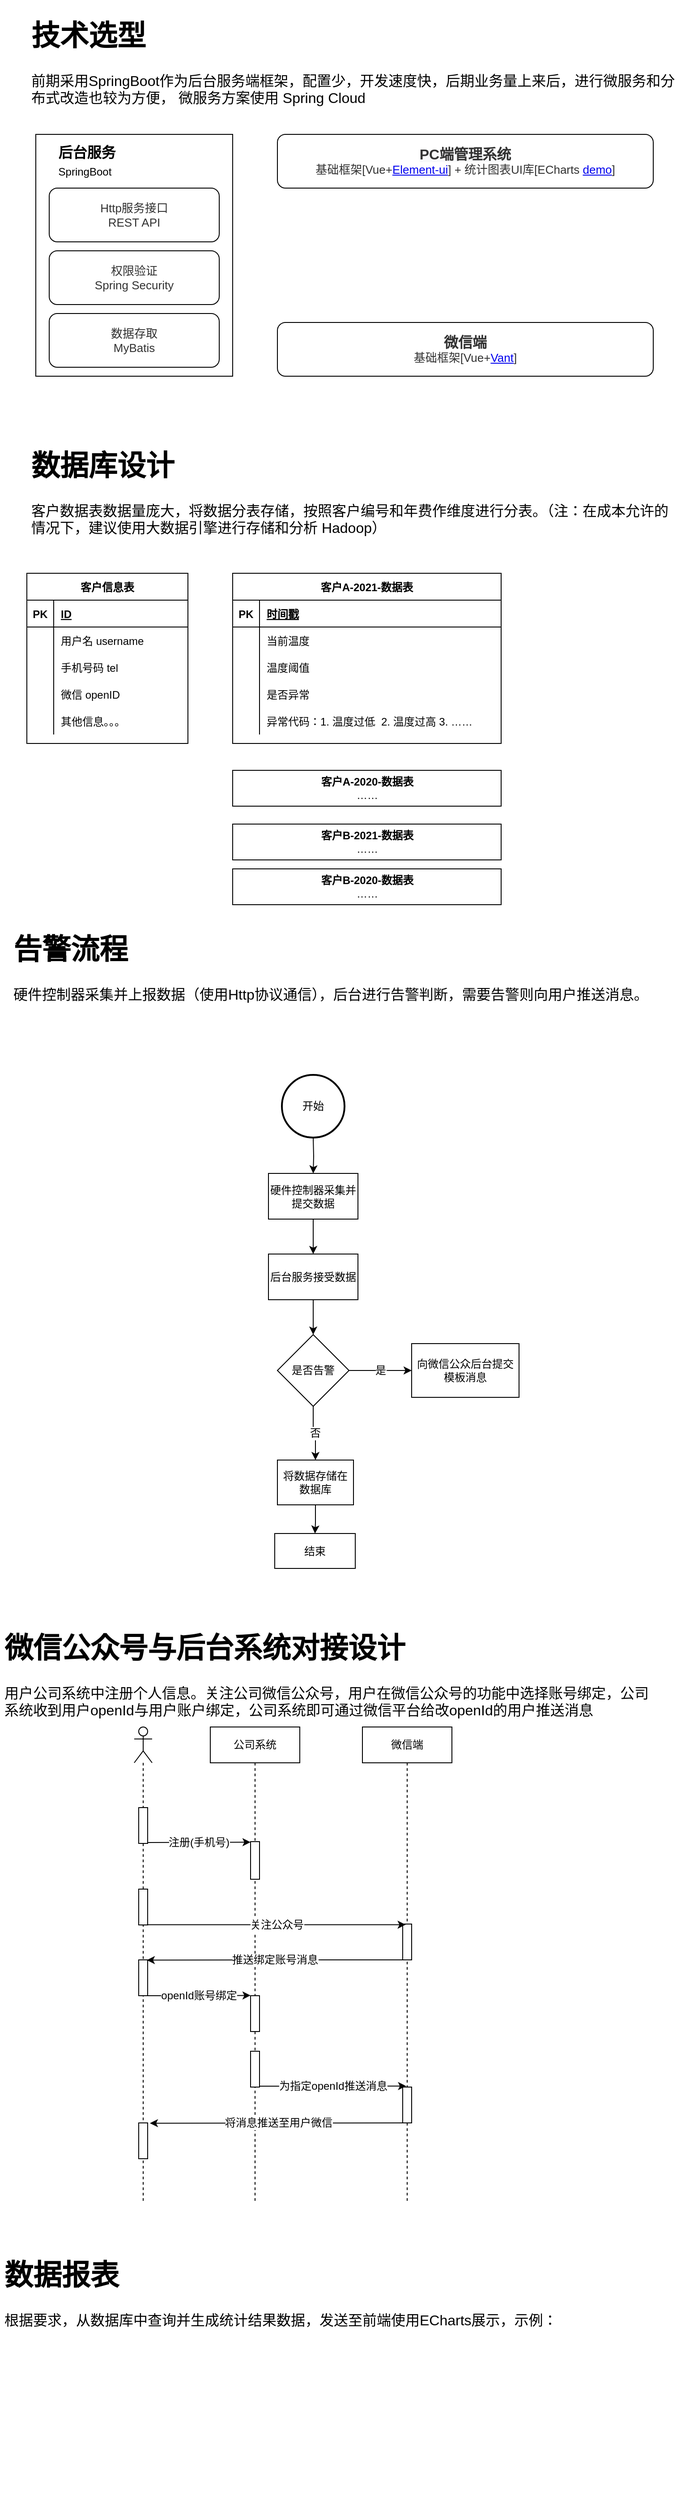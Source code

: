 <mxfile version="14.4.3" type="github">
  <diagram id="JHaTWVX0i-lWZitRwSfC" name="Page-1">
    <mxGraphModel dx="1185" dy="1783" grid="1" gridSize="10" guides="1" tooltips="1" connect="1" arrows="1" fold="1" page="1" pageScale="1" pageWidth="827" pageHeight="1169" math="0" shadow="0">
      <root>
        <mxCell id="0" />
        <mxCell id="1" parent="0" />
        <mxCell id="ALFkqxRXxDszs7MNfKY9-43" value="" style="rounded=0;whiteSpace=wrap;html=1;" vertex="1" parent="1">
          <mxGeometry x="70" y="100" width="220" height="270" as="geometry" />
        </mxCell>
        <mxCell id="fmQV6IIz-ANYhuj0cnn7-2" value="客户信息表" style="shape=table;startSize=30;container=1;collapsible=1;childLayout=tableLayout;fixedRows=1;rowLines=0;fontStyle=1;align=center;resizeLast=1;" parent="1" vertex="1">
          <mxGeometry x="60" y="590" width="180" height="190" as="geometry" />
        </mxCell>
        <mxCell id="fmQV6IIz-ANYhuj0cnn7-3" value="" style="shape=partialRectangle;collapsible=0;dropTarget=0;pointerEvents=0;fillColor=none;top=0;left=0;bottom=1;right=0;points=[[0,0.5],[1,0.5]];portConstraint=eastwest;" parent="fmQV6IIz-ANYhuj0cnn7-2" vertex="1">
          <mxGeometry y="30" width="180" height="30" as="geometry" />
        </mxCell>
        <mxCell id="fmQV6IIz-ANYhuj0cnn7-4" value="PK" style="shape=partialRectangle;connectable=0;fillColor=none;top=0;left=0;bottom=0;right=0;fontStyle=1;overflow=hidden;" parent="fmQV6IIz-ANYhuj0cnn7-3" vertex="1">
          <mxGeometry width="30" height="30" as="geometry" />
        </mxCell>
        <mxCell id="fmQV6IIz-ANYhuj0cnn7-5" value="ID" style="shape=partialRectangle;connectable=0;fillColor=none;top=0;left=0;bottom=0;right=0;align=left;spacingLeft=6;fontStyle=5;overflow=hidden;" parent="fmQV6IIz-ANYhuj0cnn7-3" vertex="1">
          <mxGeometry x="30" width="150" height="30" as="geometry" />
        </mxCell>
        <mxCell id="fmQV6IIz-ANYhuj0cnn7-6" value="" style="shape=partialRectangle;collapsible=0;dropTarget=0;pointerEvents=0;fillColor=none;top=0;left=0;bottom=0;right=0;points=[[0,0.5],[1,0.5]];portConstraint=eastwest;" parent="fmQV6IIz-ANYhuj0cnn7-2" vertex="1">
          <mxGeometry y="60" width="180" height="30" as="geometry" />
        </mxCell>
        <mxCell id="fmQV6IIz-ANYhuj0cnn7-7" value="" style="shape=partialRectangle;connectable=0;fillColor=none;top=0;left=0;bottom=0;right=0;editable=1;overflow=hidden;" parent="fmQV6IIz-ANYhuj0cnn7-6" vertex="1">
          <mxGeometry width="30" height="30" as="geometry" />
        </mxCell>
        <mxCell id="fmQV6IIz-ANYhuj0cnn7-8" value="用户名 username" style="shape=partialRectangle;connectable=0;fillColor=none;top=0;left=0;bottom=0;right=0;align=left;spacingLeft=6;overflow=hidden;" parent="fmQV6IIz-ANYhuj0cnn7-6" vertex="1">
          <mxGeometry x="30" width="150" height="30" as="geometry" />
        </mxCell>
        <mxCell id="fmQV6IIz-ANYhuj0cnn7-9" value="" style="shape=partialRectangle;collapsible=0;dropTarget=0;pointerEvents=0;fillColor=none;top=0;left=0;bottom=0;right=0;points=[[0,0.5],[1,0.5]];portConstraint=eastwest;" parent="fmQV6IIz-ANYhuj0cnn7-2" vertex="1">
          <mxGeometry y="90" width="180" height="30" as="geometry" />
        </mxCell>
        <mxCell id="fmQV6IIz-ANYhuj0cnn7-10" value="" style="shape=partialRectangle;connectable=0;fillColor=none;top=0;left=0;bottom=0;right=0;editable=1;overflow=hidden;" parent="fmQV6IIz-ANYhuj0cnn7-9" vertex="1">
          <mxGeometry width="30" height="30" as="geometry" />
        </mxCell>
        <mxCell id="fmQV6IIz-ANYhuj0cnn7-11" value="手机号码 tel" style="shape=partialRectangle;connectable=0;fillColor=none;top=0;left=0;bottom=0;right=0;align=left;spacingLeft=6;overflow=hidden;" parent="fmQV6IIz-ANYhuj0cnn7-9" vertex="1">
          <mxGeometry x="30" width="150" height="30" as="geometry" />
        </mxCell>
        <mxCell id="fmQV6IIz-ANYhuj0cnn7-12" value="" style="shape=partialRectangle;collapsible=0;dropTarget=0;pointerEvents=0;fillColor=none;top=0;left=0;bottom=0;right=0;points=[[0,0.5],[1,0.5]];portConstraint=eastwest;" parent="fmQV6IIz-ANYhuj0cnn7-2" vertex="1">
          <mxGeometry y="120" width="180" height="30" as="geometry" />
        </mxCell>
        <mxCell id="fmQV6IIz-ANYhuj0cnn7-13" value="" style="shape=partialRectangle;connectable=0;fillColor=none;top=0;left=0;bottom=0;right=0;editable=1;overflow=hidden;" parent="fmQV6IIz-ANYhuj0cnn7-12" vertex="1">
          <mxGeometry width="30" height="30" as="geometry" />
        </mxCell>
        <mxCell id="fmQV6IIz-ANYhuj0cnn7-14" value="微信 openID" style="shape=partialRectangle;connectable=0;fillColor=none;top=0;left=0;bottom=0;right=0;align=left;spacingLeft=6;overflow=hidden;" parent="fmQV6IIz-ANYhuj0cnn7-12" vertex="1">
          <mxGeometry x="30" width="150" height="30" as="geometry" />
        </mxCell>
        <mxCell id="ALFkqxRXxDszs7MNfKY9-1" value="" style="shape=partialRectangle;collapsible=0;dropTarget=0;pointerEvents=0;fillColor=none;top=0;left=0;bottom=0;right=0;points=[[0,0.5],[1,0.5]];portConstraint=eastwest;" vertex="1" parent="fmQV6IIz-ANYhuj0cnn7-2">
          <mxGeometry y="150" width="180" height="30" as="geometry" />
        </mxCell>
        <mxCell id="ALFkqxRXxDszs7MNfKY9-2" value="" style="shape=partialRectangle;connectable=0;fillColor=none;top=0;left=0;bottom=0;right=0;editable=1;overflow=hidden;" vertex="1" parent="ALFkqxRXxDszs7MNfKY9-1">
          <mxGeometry width="30" height="30" as="geometry" />
        </mxCell>
        <mxCell id="ALFkqxRXxDszs7MNfKY9-3" value="其他信息。。。" style="shape=partialRectangle;connectable=0;fillColor=none;top=0;left=0;bottom=0;right=0;align=left;spacingLeft=6;overflow=hidden;" vertex="1" parent="ALFkqxRXxDszs7MNfKY9-1">
          <mxGeometry x="30" width="150" height="30" as="geometry" />
        </mxCell>
        <mxCell id="fmQV6IIz-ANYhuj0cnn7-15" value="&lt;div style=&quot;resize: none ; outline: 0px ; font-size: 13px ; color: rgb(50 , 50 , 50)&quot;&gt;&lt;font style=&quot;vertical-align: inherit&quot;&gt;&lt;font style=&quot;vertical-align: inherit&quot;&gt;Http服务接口&lt;/font&gt;&lt;/font&gt;&lt;/div&gt;&lt;span style=&quot;color: rgb(50 , 50 , 50) ; font-size: 13px ; background-color: rgba(255 , 255 , 255 , 0.01)&quot;&gt;&lt;font style=&quot;vertical-align: inherit&quot;&gt;&lt;font style=&quot;vertical-align: inherit&quot;&gt;REST API&lt;/font&gt;&lt;/font&gt;&lt;/span&gt;" style="rounded=1;whiteSpace=wrap;html=1;" parent="1" vertex="1">
          <mxGeometry x="85" y="160" width="190" height="60" as="geometry" />
        </mxCell>
        <mxCell id="fmQV6IIz-ANYhuj0cnn7-16" value="&lt;div style=&quot;resize: none ; outline: 0px ; font-size: 13px ; color: rgb(50 , 50 , 50)&quot;&gt;&lt;span style=&quot;background-color: rgba(255 , 255 , 255 , 0.01)&quot;&gt;&lt;font style=&quot;vertical-align: inherit&quot;&gt;&lt;font style=&quot;vertical-align: inherit&quot;&gt;权限验证&lt;/font&gt;&lt;/font&gt;&lt;/span&gt;&lt;div style=&quot;resize: none ; outline: 0px&quot;&gt;Spring Security&lt;/div&gt;&lt;/div&gt;" style="rounded=1;whiteSpace=wrap;html=1;" parent="1" vertex="1">
          <mxGeometry x="85" y="230" width="190" height="60" as="geometry" />
        </mxCell>
        <mxCell id="fmQV6IIz-ANYhuj0cnn7-17" value="&lt;div style=&quot;resize: none ; outline: 0px ; font-size: 13px ; color: rgb(50 , 50 , 50)&quot;&gt;&lt;span style=&quot;background-color: rgba(255 , 255 , 255 , 0.01)&quot;&gt;数据存取&lt;/span&gt;&lt;br&gt;&lt;div style=&quot;resize: none ; outline: 0px&quot;&gt;MyBatis&lt;/div&gt;&lt;/div&gt;" style="rounded=1;whiteSpace=wrap;html=1;" parent="1" vertex="1">
          <mxGeometry x="85" y="300" width="190" height="60" as="geometry" />
        </mxCell>
        <mxCell id="ALFkqxRXxDszs7MNfKY9-4" value="客户A-2021-数据表" style="shape=table;startSize=30;container=1;collapsible=1;childLayout=tableLayout;fixedRows=1;rowLines=0;fontStyle=1;align=center;resizeLast=1;" vertex="1" parent="1">
          <mxGeometry x="290" y="590" width="300" height="190" as="geometry" />
        </mxCell>
        <mxCell id="ALFkqxRXxDszs7MNfKY9-5" value="" style="shape=partialRectangle;collapsible=0;dropTarget=0;pointerEvents=0;fillColor=none;top=0;left=0;bottom=1;right=0;points=[[0,0.5],[1,0.5]];portConstraint=eastwest;" vertex="1" parent="ALFkqxRXxDszs7MNfKY9-4">
          <mxGeometry y="30" width="300" height="30" as="geometry" />
        </mxCell>
        <mxCell id="ALFkqxRXxDszs7MNfKY9-6" value="PK" style="shape=partialRectangle;connectable=0;fillColor=none;top=0;left=0;bottom=0;right=0;fontStyle=1;overflow=hidden;" vertex="1" parent="ALFkqxRXxDszs7MNfKY9-5">
          <mxGeometry width="30" height="30" as="geometry" />
        </mxCell>
        <mxCell id="ALFkqxRXxDszs7MNfKY9-7" value="时间戳" style="shape=partialRectangle;connectable=0;fillColor=none;top=0;left=0;bottom=0;right=0;align=left;spacingLeft=6;fontStyle=5;overflow=hidden;" vertex="1" parent="ALFkqxRXxDszs7MNfKY9-5">
          <mxGeometry x="30" width="270" height="30" as="geometry" />
        </mxCell>
        <mxCell id="ALFkqxRXxDszs7MNfKY9-8" value="" style="shape=partialRectangle;collapsible=0;dropTarget=0;pointerEvents=0;fillColor=none;top=0;left=0;bottom=0;right=0;points=[[0,0.5],[1,0.5]];portConstraint=eastwest;" vertex="1" parent="ALFkqxRXxDszs7MNfKY9-4">
          <mxGeometry y="60" width="300" height="30" as="geometry" />
        </mxCell>
        <mxCell id="ALFkqxRXxDszs7MNfKY9-9" value="" style="shape=partialRectangle;connectable=0;fillColor=none;top=0;left=0;bottom=0;right=0;editable=1;overflow=hidden;" vertex="1" parent="ALFkqxRXxDszs7MNfKY9-8">
          <mxGeometry width="30" height="30" as="geometry" />
        </mxCell>
        <mxCell id="ALFkqxRXxDszs7MNfKY9-10" value="当前温度" style="shape=partialRectangle;connectable=0;fillColor=none;top=0;left=0;bottom=0;right=0;align=left;spacingLeft=6;overflow=hidden;" vertex="1" parent="ALFkqxRXxDszs7MNfKY9-8">
          <mxGeometry x="30" width="270" height="30" as="geometry" />
        </mxCell>
        <mxCell id="ALFkqxRXxDszs7MNfKY9-11" value="" style="shape=partialRectangle;collapsible=0;dropTarget=0;pointerEvents=0;fillColor=none;top=0;left=0;bottom=0;right=0;points=[[0,0.5],[1,0.5]];portConstraint=eastwest;" vertex="1" parent="ALFkqxRXxDszs7MNfKY9-4">
          <mxGeometry y="90" width="300" height="30" as="geometry" />
        </mxCell>
        <mxCell id="ALFkqxRXxDszs7MNfKY9-12" value="" style="shape=partialRectangle;connectable=0;fillColor=none;top=0;left=0;bottom=0;right=0;editable=1;overflow=hidden;" vertex="1" parent="ALFkqxRXxDszs7MNfKY9-11">
          <mxGeometry width="30" height="30" as="geometry" />
        </mxCell>
        <mxCell id="ALFkqxRXxDszs7MNfKY9-13" value="温度阈值" style="shape=partialRectangle;connectable=0;fillColor=none;top=0;left=0;bottom=0;right=0;align=left;spacingLeft=6;overflow=hidden;" vertex="1" parent="ALFkqxRXxDszs7MNfKY9-11">
          <mxGeometry x="30" width="270" height="30" as="geometry" />
        </mxCell>
        <mxCell id="ALFkqxRXxDszs7MNfKY9-14" value="" style="shape=partialRectangle;collapsible=0;dropTarget=0;pointerEvents=0;fillColor=none;top=0;left=0;bottom=0;right=0;points=[[0,0.5],[1,0.5]];portConstraint=eastwest;" vertex="1" parent="ALFkqxRXxDszs7MNfKY9-4">
          <mxGeometry y="120" width="300" height="30" as="geometry" />
        </mxCell>
        <mxCell id="ALFkqxRXxDszs7MNfKY9-15" value="" style="shape=partialRectangle;connectable=0;fillColor=none;top=0;left=0;bottom=0;right=0;editable=1;overflow=hidden;" vertex="1" parent="ALFkqxRXxDszs7MNfKY9-14">
          <mxGeometry width="30" height="30" as="geometry" />
        </mxCell>
        <mxCell id="ALFkqxRXxDszs7MNfKY9-16" value="是否异常" style="shape=partialRectangle;connectable=0;fillColor=none;top=0;left=0;bottom=0;right=0;align=left;spacingLeft=6;overflow=hidden;" vertex="1" parent="ALFkqxRXxDszs7MNfKY9-14">
          <mxGeometry x="30" width="270" height="30" as="geometry" />
        </mxCell>
        <mxCell id="ALFkqxRXxDszs7MNfKY9-17" value="" style="shape=partialRectangle;collapsible=0;dropTarget=0;pointerEvents=0;fillColor=none;top=0;left=0;bottom=0;right=0;points=[[0,0.5],[1,0.5]];portConstraint=eastwest;" vertex="1" parent="ALFkqxRXxDszs7MNfKY9-4">
          <mxGeometry y="150" width="300" height="30" as="geometry" />
        </mxCell>
        <mxCell id="ALFkqxRXxDszs7MNfKY9-18" value="" style="shape=partialRectangle;connectable=0;fillColor=none;top=0;left=0;bottom=0;right=0;editable=1;overflow=hidden;" vertex="1" parent="ALFkqxRXxDszs7MNfKY9-17">
          <mxGeometry width="30" height="30" as="geometry" />
        </mxCell>
        <mxCell id="ALFkqxRXxDszs7MNfKY9-19" value="异常代码：1. 温度过低  2. 温度过高 3. ……" style="shape=partialRectangle;connectable=0;fillColor=none;top=0;left=0;bottom=0;right=0;align=left;spacingLeft=6;overflow=hidden;" vertex="1" parent="ALFkqxRXxDszs7MNfKY9-17">
          <mxGeometry x="30" width="270" height="30" as="geometry" />
        </mxCell>
        <mxCell id="ALFkqxRXxDszs7MNfKY9-36" value="&lt;b&gt;客户A-2020-数据表&lt;/b&gt;&lt;br&gt;……" style="html=1;" vertex="1" parent="1">
          <mxGeometry x="290" y="810" width="300" height="40" as="geometry" />
        </mxCell>
        <mxCell id="ALFkqxRXxDszs7MNfKY9-37" value="&lt;b&gt;客户B-2021-数据表&lt;/b&gt;&lt;br&gt;……" style="html=1;" vertex="1" parent="1">
          <mxGeometry x="290" y="870" width="300" height="40" as="geometry" />
        </mxCell>
        <mxCell id="ALFkqxRXxDszs7MNfKY9-38" value="&lt;b&gt;客户B-2020-数据表&lt;/b&gt;&lt;br&gt;……" style="html=1;" vertex="1" parent="1">
          <mxGeometry x="290" y="920" width="300" height="40" as="geometry" />
        </mxCell>
        <mxCell id="ALFkqxRXxDszs7MNfKY9-40" value="&lt;div style=&quot;resize: none ; outline: 0px ; font-size: 13px ; color: rgb(50 , 50 , 50)&quot;&gt;&lt;/div&gt;&lt;font style=&quot;vertical-align: inherit&quot;&gt;&lt;font style=&quot;vertical-align: inherit&quot;&gt;&lt;span style=&quot;color: rgb(50 , 50 , 50) ; background-color: rgb(248 , 249 , 250)&quot;&gt;&lt;b&gt;&lt;font style=&quot;font-size: 16px&quot;&gt;PC端管理系统&lt;/font&gt;&lt;/b&gt;&lt;/span&gt;&lt;br&gt;&lt;span style=&quot;background-color: rgba(255 , 255 , 255 , 0.01)&quot;&gt;&lt;font color=&quot;#323232&quot;&gt;&lt;span style=&quot;font-size: 13px&quot;&gt;基础框架[Vue+&lt;a href=&quot;https://element.faas.ele.me/#/zh-CN&quot;&gt;Element-ui&lt;/a&gt;] + 统计图表UI库[ECharts&amp;nbsp;&lt;a href=&quot;data:page/id,JHaTWVX0i-lWZitRwSfC&quot;&gt;demo&lt;/a&gt;]&lt;/span&gt;&lt;/font&gt;&lt;br&gt;&lt;/span&gt;&lt;/font&gt;&lt;/font&gt;" style="rounded=1;whiteSpace=wrap;html=1;" vertex="1" parent="1">
          <mxGeometry x="340" y="100" width="420" height="60" as="geometry" />
        </mxCell>
        <mxCell id="ALFkqxRXxDszs7MNfKY9-41" value="&lt;div style=&quot;resize: none ; outline: 0px ; font-size: 13px ; color: rgb(50 , 50 , 50)&quot;&gt;&lt;/div&gt;&lt;font style=&quot;vertical-align: inherit&quot;&gt;&lt;font style=&quot;vertical-align: inherit&quot;&gt;&lt;font color=&quot;#323232&quot;&gt;&lt;span style=&quot;font-size: 16px&quot;&gt;&lt;b&gt;微信端&lt;/b&gt;&lt;/span&gt;&lt;/font&gt;&lt;br&gt;&lt;span style=&quot;background-color: rgba(255 , 255 , 255 , 0.01)&quot;&gt;&lt;font color=&quot;#323232&quot;&gt;&lt;span style=&quot;font-size: 13px&quot;&gt;基础框架[Vue+&lt;a href=&quot;https://vant-contrib.gitee.io/vant-weapp/#/intro&quot;&gt;Vant&lt;/a&gt;]&lt;/span&gt;&lt;/font&gt;&lt;br&gt;&lt;/span&gt;&lt;/font&gt;&lt;/font&gt;" style="rounded=1;whiteSpace=wrap;html=1;" vertex="1" parent="1">
          <mxGeometry x="340" y="310" width="420" height="60" as="geometry" />
        </mxCell>
        <mxCell id="ALFkqxRXxDszs7MNfKY9-44" value="&amp;nbsp;后台服务&lt;br&gt;&lt;span style=&quot;font-weight: normal&quot;&gt;&lt;font style=&quot;font-size: 12px&quot;&gt;SpringBoot&lt;/font&gt;&lt;/span&gt;" style="text;html=1;strokeColor=none;fillColor=none;align=center;verticalAlign=middle;whiteSpace=wrap;rounded=0;fontSize=16;fontStyle=1" vertex="1" parent="1">
          <mxGeometry x="70" y="120" width="110" height="20" as="geometry" />
        </mxCell>
        <mxCell id="ALFkqxRXxDszs7MNfKY9-46" value="&lt;h1&gt;数据库设计&lt;/h1&gt;&lt;p&gt;客户数据表数据量庞大，将数据分表存储，按照客户编号和年费作维度进行分表。（注：在成本允许的情况下，建议使用大数据引擎进行存储和分析 Hadoop）&lt;/p&gt;" style="text;html=1;strokeColor=none;fillColor=none;spacing=5;spacingTop=-20;whiteSpace=wrap;overflow=hidden;rounded=0;fontSize=16;" vertex="1" parent="1">
          <mxGeometry x="60" y="440" width="730" height="120" as="geometry" />
        </mxCell>
        <mxCell id="ALFkqxRXxDszs7MNfKY9-47" value="&lt;h1&gt;技术选型&lt;/h1&gt;&lt;p&gt;前期采用SpringBoot作为后台服务端框架，配置少，开发速度快，后期业务量上来后，进行微服务和分布式改造也较为方便， 微服务方案使用 Spring Cloud&lt;/p&gt;" style="text;html=1;strokeColor=none;fillColor=none;spacing=5;spacingTop=-20;whiteSpace=wrap;overflow=hidden;rounded=0;fontSize=16;" vertex="1" parent="1">
          <mxGeometry x="60" y="-40" width="730" height="120" as="geometry" />
        </mxCell>
        <mxCell id="ALFkqxRXxDszs7MNfKY9-48" value="&lt;h1&gt;告警流程&lt;/h1&gt;&lt;p&gt;硬件控制器采集并上报数据（使用Http协议通信），后台进行告警判断，需要告警则向用户推送消息。&lt;/p&gt;" style="text;html=1;strokeColor=none;fillColor=none;spacing=5;spacingTop=-20;whiteSpace=wrap;overflow=hidden;rounded=0;fontSize=16;" vertex="1" parent="1">
          <mxGeometry x="40" y="980" width="730" height="120" as="geometry" />
        </mxCell>
        <mxCell id="ALFkqxRXxDszs7MNfKY9-83" style="edgeStyle=orthogonalEdgeStyle;rounded=0;orthogonalLoop=1;jettySize=auto;html=1;exitX=0.5;exitY=1;exitDx=0;exitDy=0;fontSize=12;" edge="1" parent="1" target="ALFkqxRXxDszs7MNfKY9-81">
          <mxGeometry relative="1" as="geometry">
            <mxPoint x="380" y="1220" as="sourcePoint" />
          </mxGeometry>
        </mxCell>
        <mxCell id="ALFkqxRXxDszs7MNfKY9-87" value="" style="edgeStyle=orthogonalEdgeStyle;rounded=0;orthogonalLoop=1;jettySize=auto;html=1;fontSize=12;" edge="1" parent="1" source="ALFkqxRXxDszs7MNfKY9-81" target="ALFkqxRXxDszs7MNfKY9-86">
          <mxGeometry relative="1" as="geometry" />
        </mxCell>
        <mxCell id="ALFkqxRXxDszs7MNfKY9-81" value="硬件控制器采集并提交数据" style="rounded=0;whiteSpace=wrap;html=1;fontSize=12;" vertex="1" parent="1">
          <mxGeometry x="330" y="1260" width="100" height="51" as="geometry" />
        </mxCell>
        <mxCell id="ALFkqxRXxDszs7MNfKY9-89" value="" style="edgeStyle=orthogonalEdgeStyle;rounded=0;orthogonalLoop=1;jettySize=auto;html=1;fontSize=12;" edge="1" parent="1" source="ALFkqxRXxDszs7MNfKY9-86" target="ALFkqxRXxDszs7MNfKY9-88">
          <mxGeometry relative="1" as="geometry" />
        </mxCell>
        <mxCell id="ALFkqxRXxDszs7MNfKY9-86" value="后台服务接受数据" style="rounded=0;whiteSpace=wrap;html=1;fontSize=12;" vertex="1" parent="1">
          <mxGeometry x="330" y="1350" width="100" height="51" as="geometry" />
        </mxCell>
        <mxCell id="ALFkqxRXxDszs7MNfKY9-91" value="是" style="edgeStyle=orthogonalEdgeStyle;rounded=0;orthogonalLoop=1;jettySize=auto;html=1;fontSize=12;" edge="1" parent="1" source="ALFkqxRXxDszs7MNfKY9-88" target="ALFkqxRXxDszs7MNfKY9-90">
          <mxGeometry relative="1" as="geometry" />
        </mxCell>
        <mxCell id="ALFkqxRXxDszs7MNfKY9-94" value="否" style="edgeStyle=orthogonalEdgeStyle;rounded=0;orthogonalLoop=1;jettySize=auto;html=1;fontSize=12;" edge="1" parent="1" source="ALFkqxRXxDszs7MNfKY9-88" target="ALFkqxRXxDszs7MNfKY9-93">
          <mxGeometry relative="1" as="geometry" />
        </mxCell>
        <mxCell id="ALFkqxRXxDszs7MNfKY9-88" value="是否告警" style="rhombus;whiteSpace=wrap;html=1;rounded=0;" vertex="1" parent="1">
          <mxGeometry x="340" y="1440" width="80" height="80" as="geometry" />
        </mxCell>
        <mxCell id="ALFkqxRXxDszs7MNfKY9-90" value="向微信公众后台提交模板消息" style="whiteSpace=wrap;html=1;rounded=0;" vertex="1" parent="1">
          <mxGeometry x="490" y="1450" width="120" height="60" as="geometry" />
        </mxCell>
        <mxCell id="ALFkqxRXxDszs7MNfKY9-99" value="" style="edgeStyle=orthogonalEdgeStyle;rounded=0;orthogonalLoop=1;jettySize=auto;html=1;fontSize=12;" edge="1" parent="1" source="ALFkqxRXxDszs7MNfKY9-93" target="ALFkqxRXxDszs7MNfKY9-98">
          <mxGeometry relative="1" as="geometry" />
        </mxCell>
        <mxCell id="ALFkqxRXxDszs7MNfKY9-93" value="将数据存储在数据库" style="whiteSpace=wrap;html=1;rounded=0;" vertex="1" parent="1">
          <mxGeometry x="340" y="1580" width="85" height="50" as="geometry" />
        </mxCell>
        <mxCell id="ALFkqxRXxDszs7MNfKY9-97" value="开始" style="strokeWidth=2;html=1;shape=mxgraph.flowchart.start_2;whiteSpace=wrap;fontSize=12;" vertex="1" parent="1">
          <mxGeometry x="345" y="1150" width="70" height="70" as="geometry" />
        </mxCell>
        <mxCell id="ALFkqxRXxDszs7MNfKY9-98" value="结束" style="whiteSpace=wrap;html=1;rounded=0;" vertex="1" parent="1">
          <mxGeometry x="337" y="1662" width="90" height="39" as="geometry" />
        </mxCell>
        <mxCell id="ALFkqxRXxDszs7MNfKY9-100" value="&lt;h1&gt;微信公众号与后台系统对接设计&lt;/h1&gt;&lt;p&gt;用户公司系统中注册个人信息。关注公司微信公众号，用户在微信公众号的功能中选择账号绑定，公司系统收到用户openId与用户账户绑定，公司系统即可通过微信平台给改openId的用户推送消息&lt;/p&gt;" style="text;html=1;strokeColor=none;fillColor=none;spacing=5;spacingTop=-20;whiteSpace=wrap;overflow=hidden;rounded=0;fontSize=16;" vertex="1" parent="1">
          <mxGeometry x="30" y="1760" width="730" height="120" as="geometry" />
        </mxCell>
        <mxCell id="ALFkqxRXxDszs7MNfKY9-107" value="注册(手机号)" style="edgeStyle=orthogonalEdgeStyle;rounded=0;orthogonalLoop=1;jettySize=auto;html=1;entryX=0;entryY=0.015;entryDx=0;entryDy=0;entryPerimeter=0;fontSize=12;" edge="1" parent="1" target="ALFkqxRXxDszs7MNfKY9-106">
          <mxGeometry relative="1" as="geometry">
            <mxPoint x="195" y="2007" as="sourcePoint" />
            <Array as="points">
              <mxPoint x="310" y="2007" />
            </Array>
          </mxGeometry>
        </mxCell>
        <mxCell id="ALFkqxRXxDszs7MNfKY9-102" value="公司系统" style="shape=umlLifeline;perimeter=lifelinePerimeter;whiteSpace=wrap;html=1;container=1;collapsible=0;recursiveResize=0;outlineConnect=0;fontSize=12;" vertex="1" parent="1">
          <mxGeometry x="265" y="1878" width="100" height="532" as="geometry" />
        </mxCell>
        <mxCell id="ALFkqxRXxDszs7MNfKY9-106" value="" style="html=1;points=[];perimeter=orthogonalPerimeter;fontSize=12;" vertex="1" parent="ALFkqxRXxDszs7MNfKY9-102">
          <mxGeometry x="45" y="128" width="10" height="42" as="geometry" />
        </mxCell>
        <mxCell id="ALFkqxRXxDszs7MNfKY9-116" value="" style="html=1;points=[];perimeter=orthogonalPerimeter;fontSize=12;" vertex="1" parent="ALFkqxRXxDszs7MNfKY9-102">
          <mxGeometry x="45" y="300" width="10" height="40" as="geometry" />
        </mxCell>
        <mxCell id="ALFkqxRXxDszs7MNfKY9-118" value="" style="html=1;points=[];perimeter=orthogonalPerimeter;fontSize=12;" vertex="1" parent="ALFkqxRXxDszs7MNfKY9-102">
          <mxGeometry x="45" y="362" width="10" height="40" as="geometry" />
        </mxCell>
        <mxCell id="ALFkqxRXxDszs7MNfKY9-103" value="微信端" style="shape=umlLifeline;perimeter=lifelinePerimeter;whiteSpace=wrap;html=1;container=1;collapsible=0;recursiveResize=0;outlineConnect=0;fontSize=12;" vertex="1" parent="1">
          <mxGeometry x="435" y="1878" width="100" height="532" as="geometry" />
        </mxCell>
        <mxCell id="ALFkqxRXxDszs7MNfKY9-112" value="" style="html=1;points=[];perimeter=orthogonalPerimeter;fontSize=12;" vertex="1" parent="ALFkqxRXxDszs7MNfKY9-103">
          <mxGeometry x="45" y="220" width="10" height="40" as="geometry" />
        </mxCell>
        <mxCell id="ALFkqxRXxDszs7MNfKY9-119" value="" style="html=1;points=[];perimeter=orthogonalPerimeter;fontSize=12;" vertex="1" parent="ALFkqxRXxDszs7MNfKY9-103">
          <mxGeometry x="45" y="402" width="10" height="40" as="geometry" />
        </mxCell>
        <mxCell id="ALFkqxRXxDszs7MNfKY9-108" value="" style="shape=umlLifeline;participant=umlActor;perimeter=lifelinePerimeter;whiteSpace=wrap;html=1;container=1;collapsible=0;recursiveResize=0;verticalAlign=top;spacingTop=36;outlineConnect=0;fontSize=12;" vertex="1" parent="1">
          <mxGeometry x="180" y="1878" width="20" height="532" as="geometry" />
        </mxCell>
        <mxCell id="ALFkqxRXxDszs7MNfKY9-109" value="" style="html=1;points=[];perimeter=orthogonalPerimeter;fontSize=12;" vertex="1" parent="ALFkqxRXxDszs7MNfKY9-108">
          <mxGeometry x="5" y="90" width="10" height="40" as="geometry" />
        </mxCell>
        <mxCell id="ALFkqxRXxDszs7MNfKY9-110" value="" style="html=1;points=[];perimeter=orthogonalPerimeter;fontSize=12;" vertex="1" parent="ALFkqxRXxDszs7MNfKY9-108">
          <mxGeometry x="5" y="181" width="10" height="40" as="geometry" />
        </mxCell>
        <mxCell id="ALFkqxRXxDszs7MNfKY9-113" value="关注公众号" style="edgeStyle=orthogonalEdgeStyle;rounded=0;orthogonalLoop=1;jettySize=auto;html=1;entryX=0.333;entryY=0.018;entryDx=0;entryDy=0;entryPerimeter=0;fontSize=12;" edge="1" parent="1" source="ALFkqxRXxDszs7MNfKY9-110" target="ALFkqxRXxDszs7MNfKY9-112">
          <mxGeometry relative="1" as="geometry">
            <Array as="points">
              <mxPoint x="190" y="2099" />
              <mxPoint x="475" y="2099" />
            </Array>
          </mxGeometry>
        </mxCell>
        <mxCell id="ALFkqxRXxDszs7MNfKY9-117" value="openId账号绑定" style="edgeStyle=orthogonalEdgeStyle;rounded=0;orthogonalLoop=1;jettySize=auto;html=1;entryX=0;entryY=-0.007;entryDx=0;entryDy=0;entryPerimeter=0;fontSize=12;" edge="1" parent="1" source="ALFkqxRXxDszs7MNfKY9-114" target="ALFkqxRXxDszs7MNfKY9-116">
          <mxGeometry relative="1" as="geometry">
            <Array as="points">
              <mxPoint x="245" y="2178" />
              <mxPoint x="245" y="2178" />
            </Array>
          </mxGeometry>
        </mxCell>
        <mxCell id="ALFkqxRXxDszs7MNfKY9-114" value="" style="html=1;points=[];perimeter=orthogonalPerimeter;fontSize=12;" vertex="1" parent="1">
          <mxGeometry x="185" y="2138" width="10" height="40" as="geometry" />
        </mxCell>
        <mxCell id="ALFkqxRXxDszs7MNfKY9-115" value="推送绑定账号消息" style="edgeStyle=orthogonalEdgeStyle;rounded=0;orthogonalLoop=1;jettySize=auto;html=1;entryX=0.9;entryY=0.007;entryDx=0;entryDy=0;entryPerimeter=0;fontSize=12;" edge="1" parent="1" source="ALFkqxRXxDszs7MNfKY9-112" target="ALFkqxRXxDszs7MNfKY9-114">
          <mxGeometry relative="1" as="geometry">
            <Array as="points">
              <mxPoint x="355" y="2138" />
              <mxPoint x="355" y="2138" />
            </Array>
          </mxGeometry>
        </mxCell>
        <mxCell id="ALFkqxRXxDszs7MNfKY9-120" value="为指定openId推送消息" style="edgeStyle=orthogonalEdgeStyle;rounded=0;orthogonalLoop=1;jettySize=auto;html=1;entryX=0.383;entryY=-0.028;entryDx=0;entryDy=0;entryPerimeter=0;fontSize=12;" edge="1" parent="1" source="ALFkqxRXxDszs7MNfKY9-118" target="ALFkqxRXxDszs7MNfKY9-119">
          <mxGeometry relative="1" as="geometry">
            <Array as="points">
              <mxPoint x="370" y="2279" />
              <mxPoint x="370" y="2279" />
            </Array>
          </mxGeometry>
        </mxCell>
        <mxCell id="ALFkqxRXxDszs7MNfKY9-121" value="" style="html=1;points=[];perimeter=orthogonalPerimeter;fontSize=12;" vertex="1" parent="1">
          <mxGeometry x="185" y="2320" width="10" height="40" as="geometry" />
        </mxCell>
        <mxCell id="ALFkqxRXxDszs7MNfKY9-122" value="将消息推送至用户微信" style="edgeStyle=orthogonalEdgeStyle;rounded=0;orthogonalLoop=1;jettySize=auto;html=1;entryX=1.25;entryY=0.008;entryDx=0;entryDy=0;entryPerimeter=0;fontSize=12;" edge="1" parent="1" source="ALFkqxRXxDszs7MNfKY9-119" target="ALFkqxRXxDszs7MNfKY9-121">
          <mxGeometry relative="1" as="geometry">
            <Array as="points">
              <mxPoint x="485" y="2320" />
            </Array>
          </mxGeometry>
        </mxCell>
        <mxCell id="ALFkqxRXxDszs7MNfKY9-123" value="&lt;h1&gt;数据报表&lt;/h1&gt;&lt;p&gt;根据要求，从数据库中查询并生成统计结果数据，发送至前端使用ECharts展示，示例：&lt;/p&gt;" style="text;html=1;strokeColor=none;fillColor=none;spacing=5;spacingTop=-20;whiteSpace=wrap;overflow=hidden;rounded=0;fontSize=16;" vertex="1" parent="1">
          <mxGeometry x="30" y="2460" width="730" height="120" as="geometry" />
        </mxCell>
        <mxCell id="ALFkqxRXxDszs7MNfKY9-126" value="" style="shape=image;imageAspect=0;aspect=fixed;verticalLabelPosition=bottom;verticalAlign=top;fontSize=12;image=https://cdn.jsdelivr.net/gh/apache/echarts-website@asf-site/examples/data/thumb/scatter-weight.webp?_v_=1612615474746;" vertex="1" parent="1">
          <mxGeometry x="30" y="2560" width="240" height="180" as="geometry" />
        </mxCell>
        <mxCell id="ALFkqxRXxDszs7MNfKY9-127" value="" style="shape=image;imageAspect=0;aspect=fixed;verticalLabelPosition=bottom;verticalAlign=top;fontSize=12;image=https://cdn.jsdelivr.net/gh/apache/echarts-website@asf-site/examples/data/thumb/scatter-nutrients-matrix.webp?_v_=1612615474746;" vertex="1" parent="1">
          <mxGeometry x="290" y="2560" width="240" height="180" as="geometry" />
        </mxCell>
        <mxCell id="ALFkqxRXxDszs7MNfKY9-128" value="" style="shape=image;imageAspect=0;aspect=fixed;verticalLabelPosition=bottom;verticalAlign=top;fontSize=12;image=https://cdn.jsdelivr.net/gh/apache/echarts-website@asf-site/examples/data/thumb/parallel-aqi.webp?_v_=1612615474746;" vertex="1" parent="1">
          <mxGeometry x="550" y="2560" width="240" height="180" as="geometry" />
        </mxCell>
      </root>
    </mxGraphModel>
  </diagram>
</mxfile>
